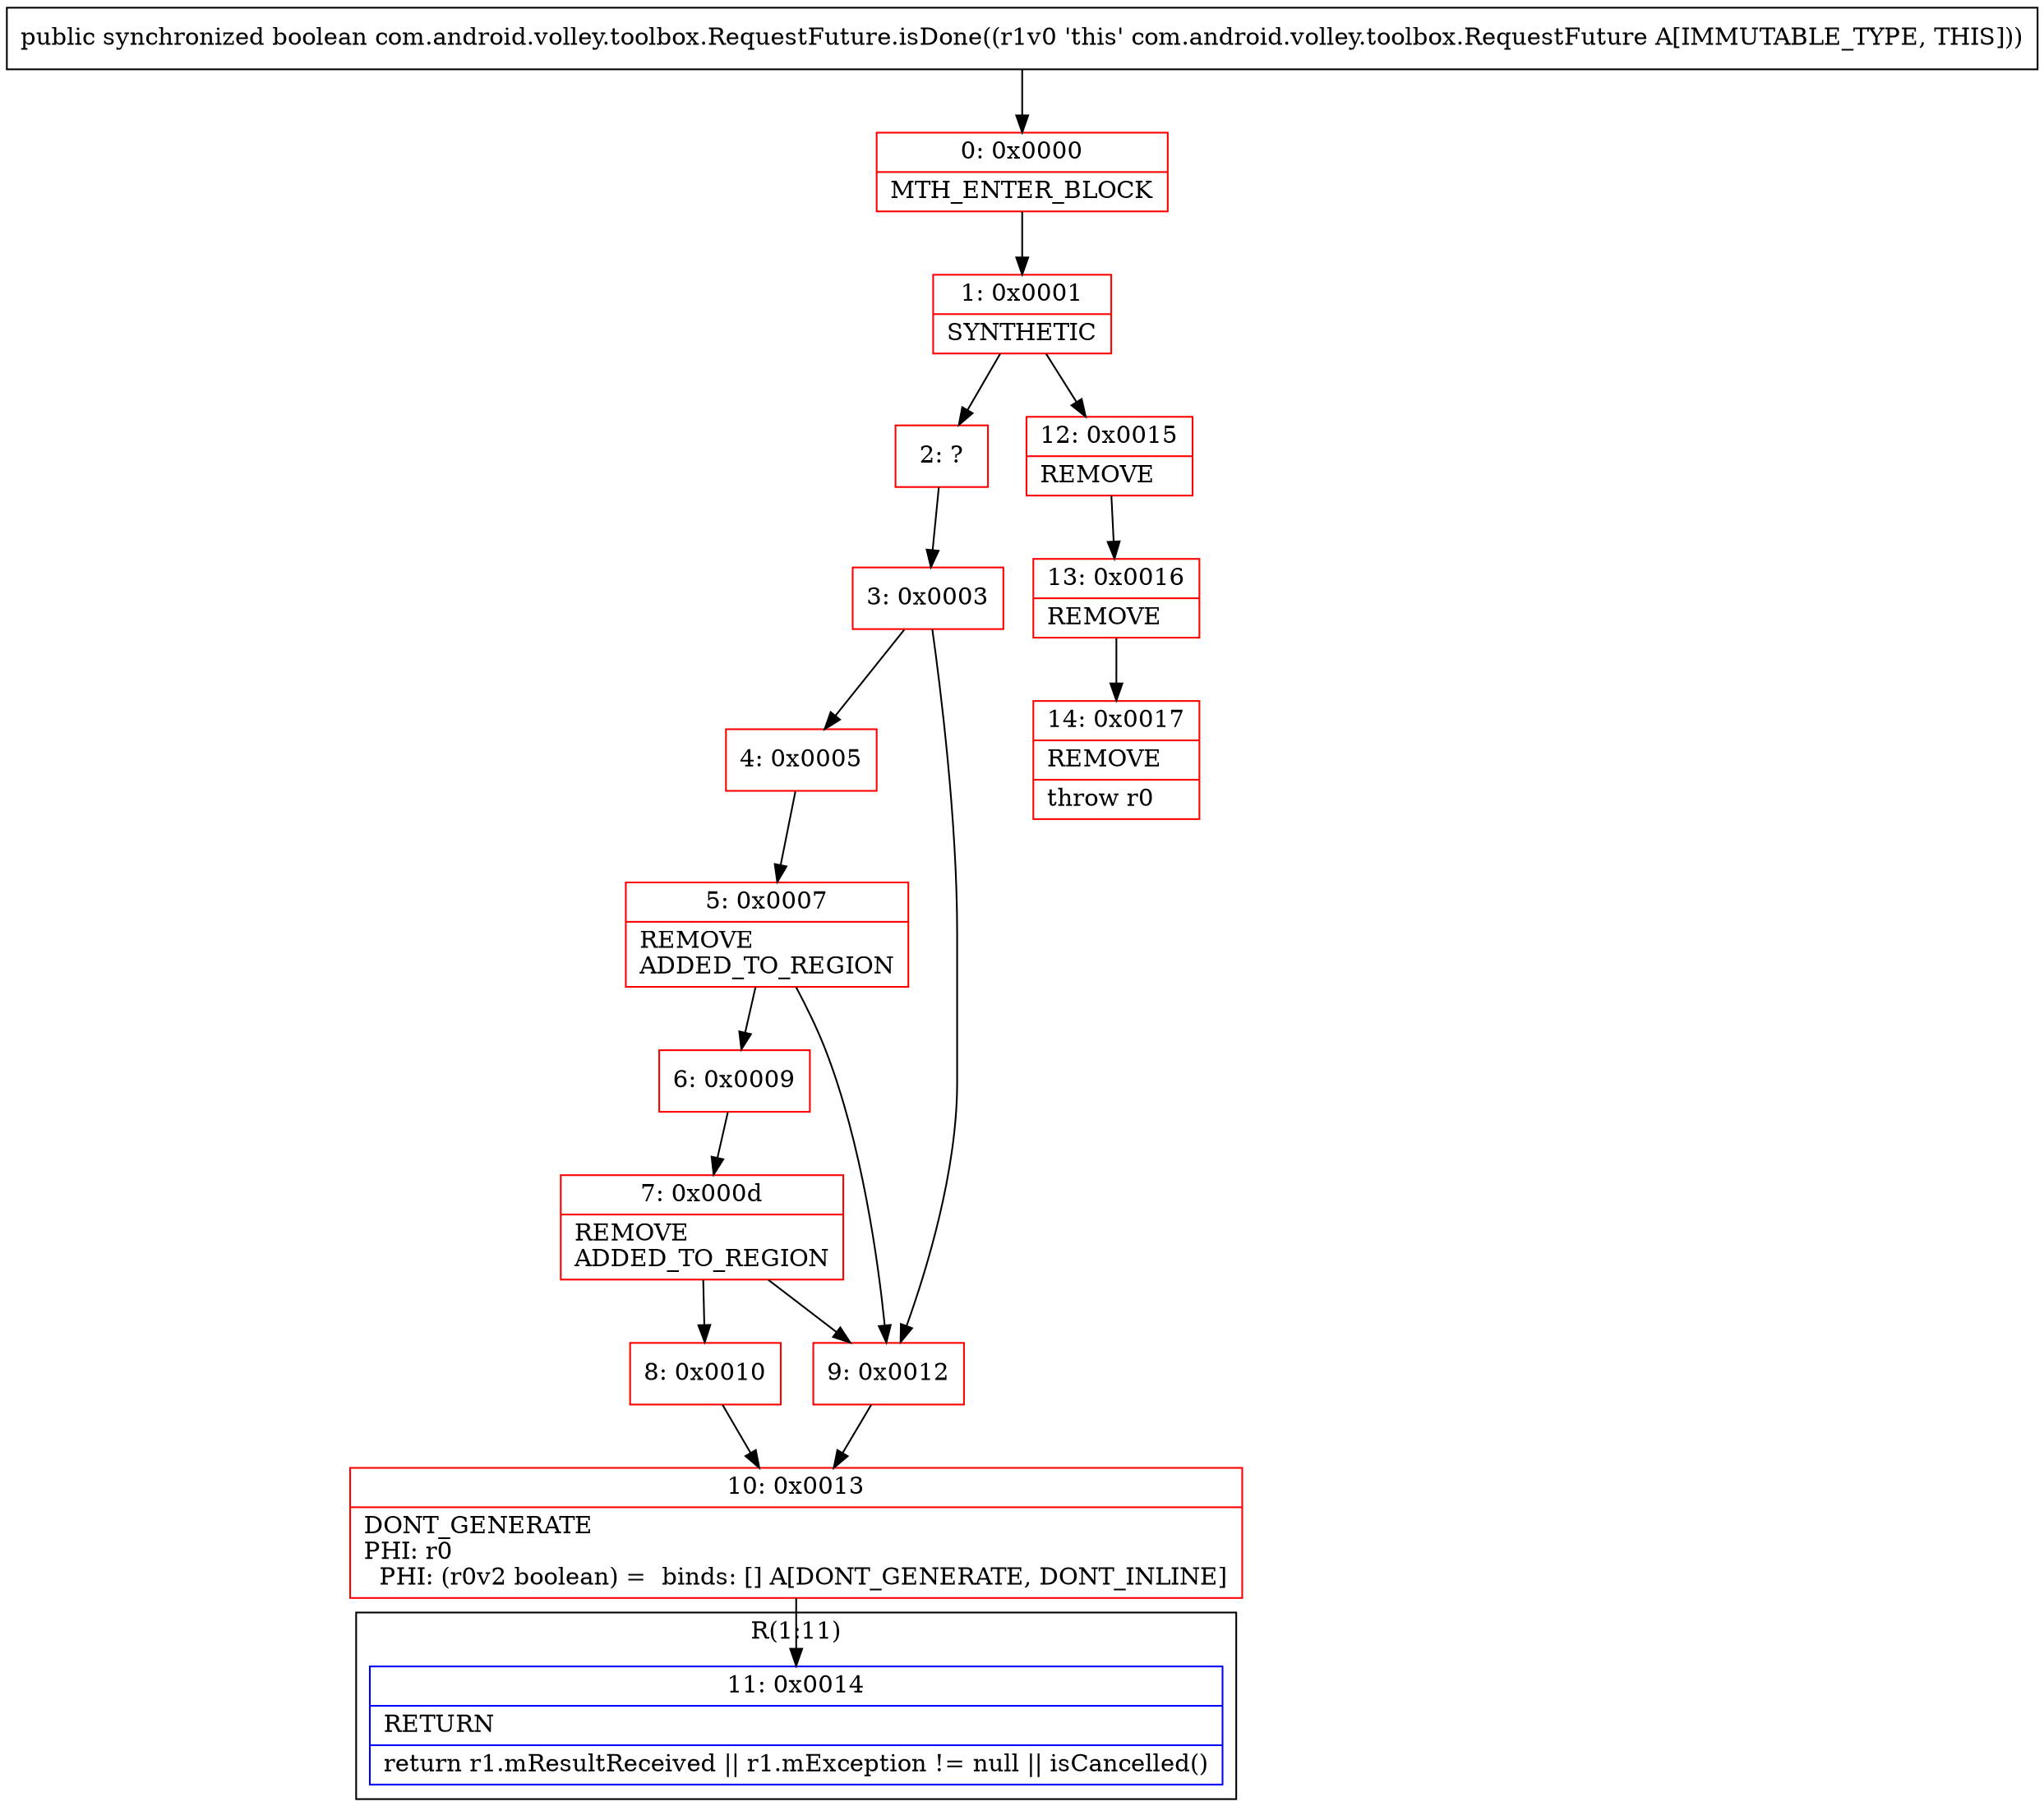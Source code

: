 digraph "CFG forcom.android.volley.toolbox.RequestFuture.isDone()Z" {
subgraph cluster_Region_444297585 {
label = "R(1:11)";
node [shape=record,color=blue];
Node_11 [shape=record,label="{11\:\ 0x0014|RETURN\l|return r1.mResultReceived \|\| r1.mException != null \|\| isCancelled()\l}"];
}
Node_0 [shape=record,color=red,label="{0\:\ 0x0000|MTH_ENTER_BLOCK\l}"];
Node_1 [shape=record,color=red,label="{1\:\ 0x0001|SYNTHETIC\l}"];
Node_2 [shape=record,color=red,label="{2\:\ ?}"];
Node_3 [shape=record,color=red,label="{3\:\ 0x0003}"];
Node_4 [shape=record,color=red,label="{4\:\ 0x0005}"];
Node_5 [shape=record,color=red,label="{5\:\ 0x0007|REMOVE\lADDED_TO_REGION\l}"];
Node_6 [shape=record,color=red,label="{6\:\ 0x0009}"];
Node_7 [shape=record,color=red,label="{7\:\ 0x000d|REMOVE\lADDED_TO_REGION\l}"];
Node_8 [shape=record,color=red,label="{8\:\ 0x0010}"];
Node_9 [shape=record,color=red,label="{9\:\ 0x0012}"];
Node_10 [shape=record,color=red,label="{10\:\ 0x0013|DONT_GENERATE\lPHI: r0 \l  PHI: (r0v2 boolean) =  binds: [] A[DONT_GENERATE, DONT_INLINE]\l}"];
Node_12 [shape=record,color=red,label="{12\:\ 0x0015|REMOVE\l}"];
Node_13 [shape=record,color=red,label="{13\:\ 0x0016|REMOVE\l}"];
Node_14 [shape=record,color=red,label="{14\:\ 0x0017|REMOVE\l|throw r0\l}"];
MethodNode[shape=record,label="{public synchronized boolean com.android.volley.toolbox.RequestFuture.isDone((r1v0 'this' com.android.volley.toolbox.RequestFuture A[IMMUTABLE_TYPE, THIS])) }"];
MethodNode -> Node_0;
Node_0 -> Node_1;
Node_1 -> Node_2;
Node_1 -> Node_12;
Node_2 -> Node_3;
Node_3 -> Node_4;
Node_3 -> Node_9;
Node_4 -> Node_5;
Node_5 -> Node_6;
Node_5 -> Node_9;
Node_6 -> Node_7;
Node_7 -> Node_8;
Node_7 -> Node_9;
Node_8 -> Node_10;
Node_9 -> Node_10;
Node_10 -> Node_11;
Node_12 -> Node_13;
Node_13 -> Node_14;
}

